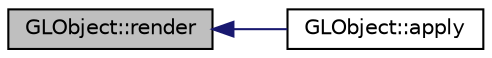 digraph "GLObject::render"
{
 // INTERACTIVE_SVG=YES
  edge [fontname="Helvetica",fontsize="10",labelfontname="Helvetica",labelfontsize="10"];
  node [fontname="Helvetica",fontsize="10",shape=record];
  rankdir="LR";
  Node1 [label="GLObject::render",height=0.2,width=0.4,color="black", fillcolor="grey75", style="filled", fontcolor="black"];
  Node1 -> Node2 [dir="back",color="midnightblue",fontsize="10",style="solid",fontname="Helvetica"];
  Node2 [label="GLObject::apply",height=0.2,width=0.4,color="black", fillcolor="white", style="filled",URL="$d8/db9/class_g_l_object.html#ade403729b1926c1293814ba02be44d6e"];
}
